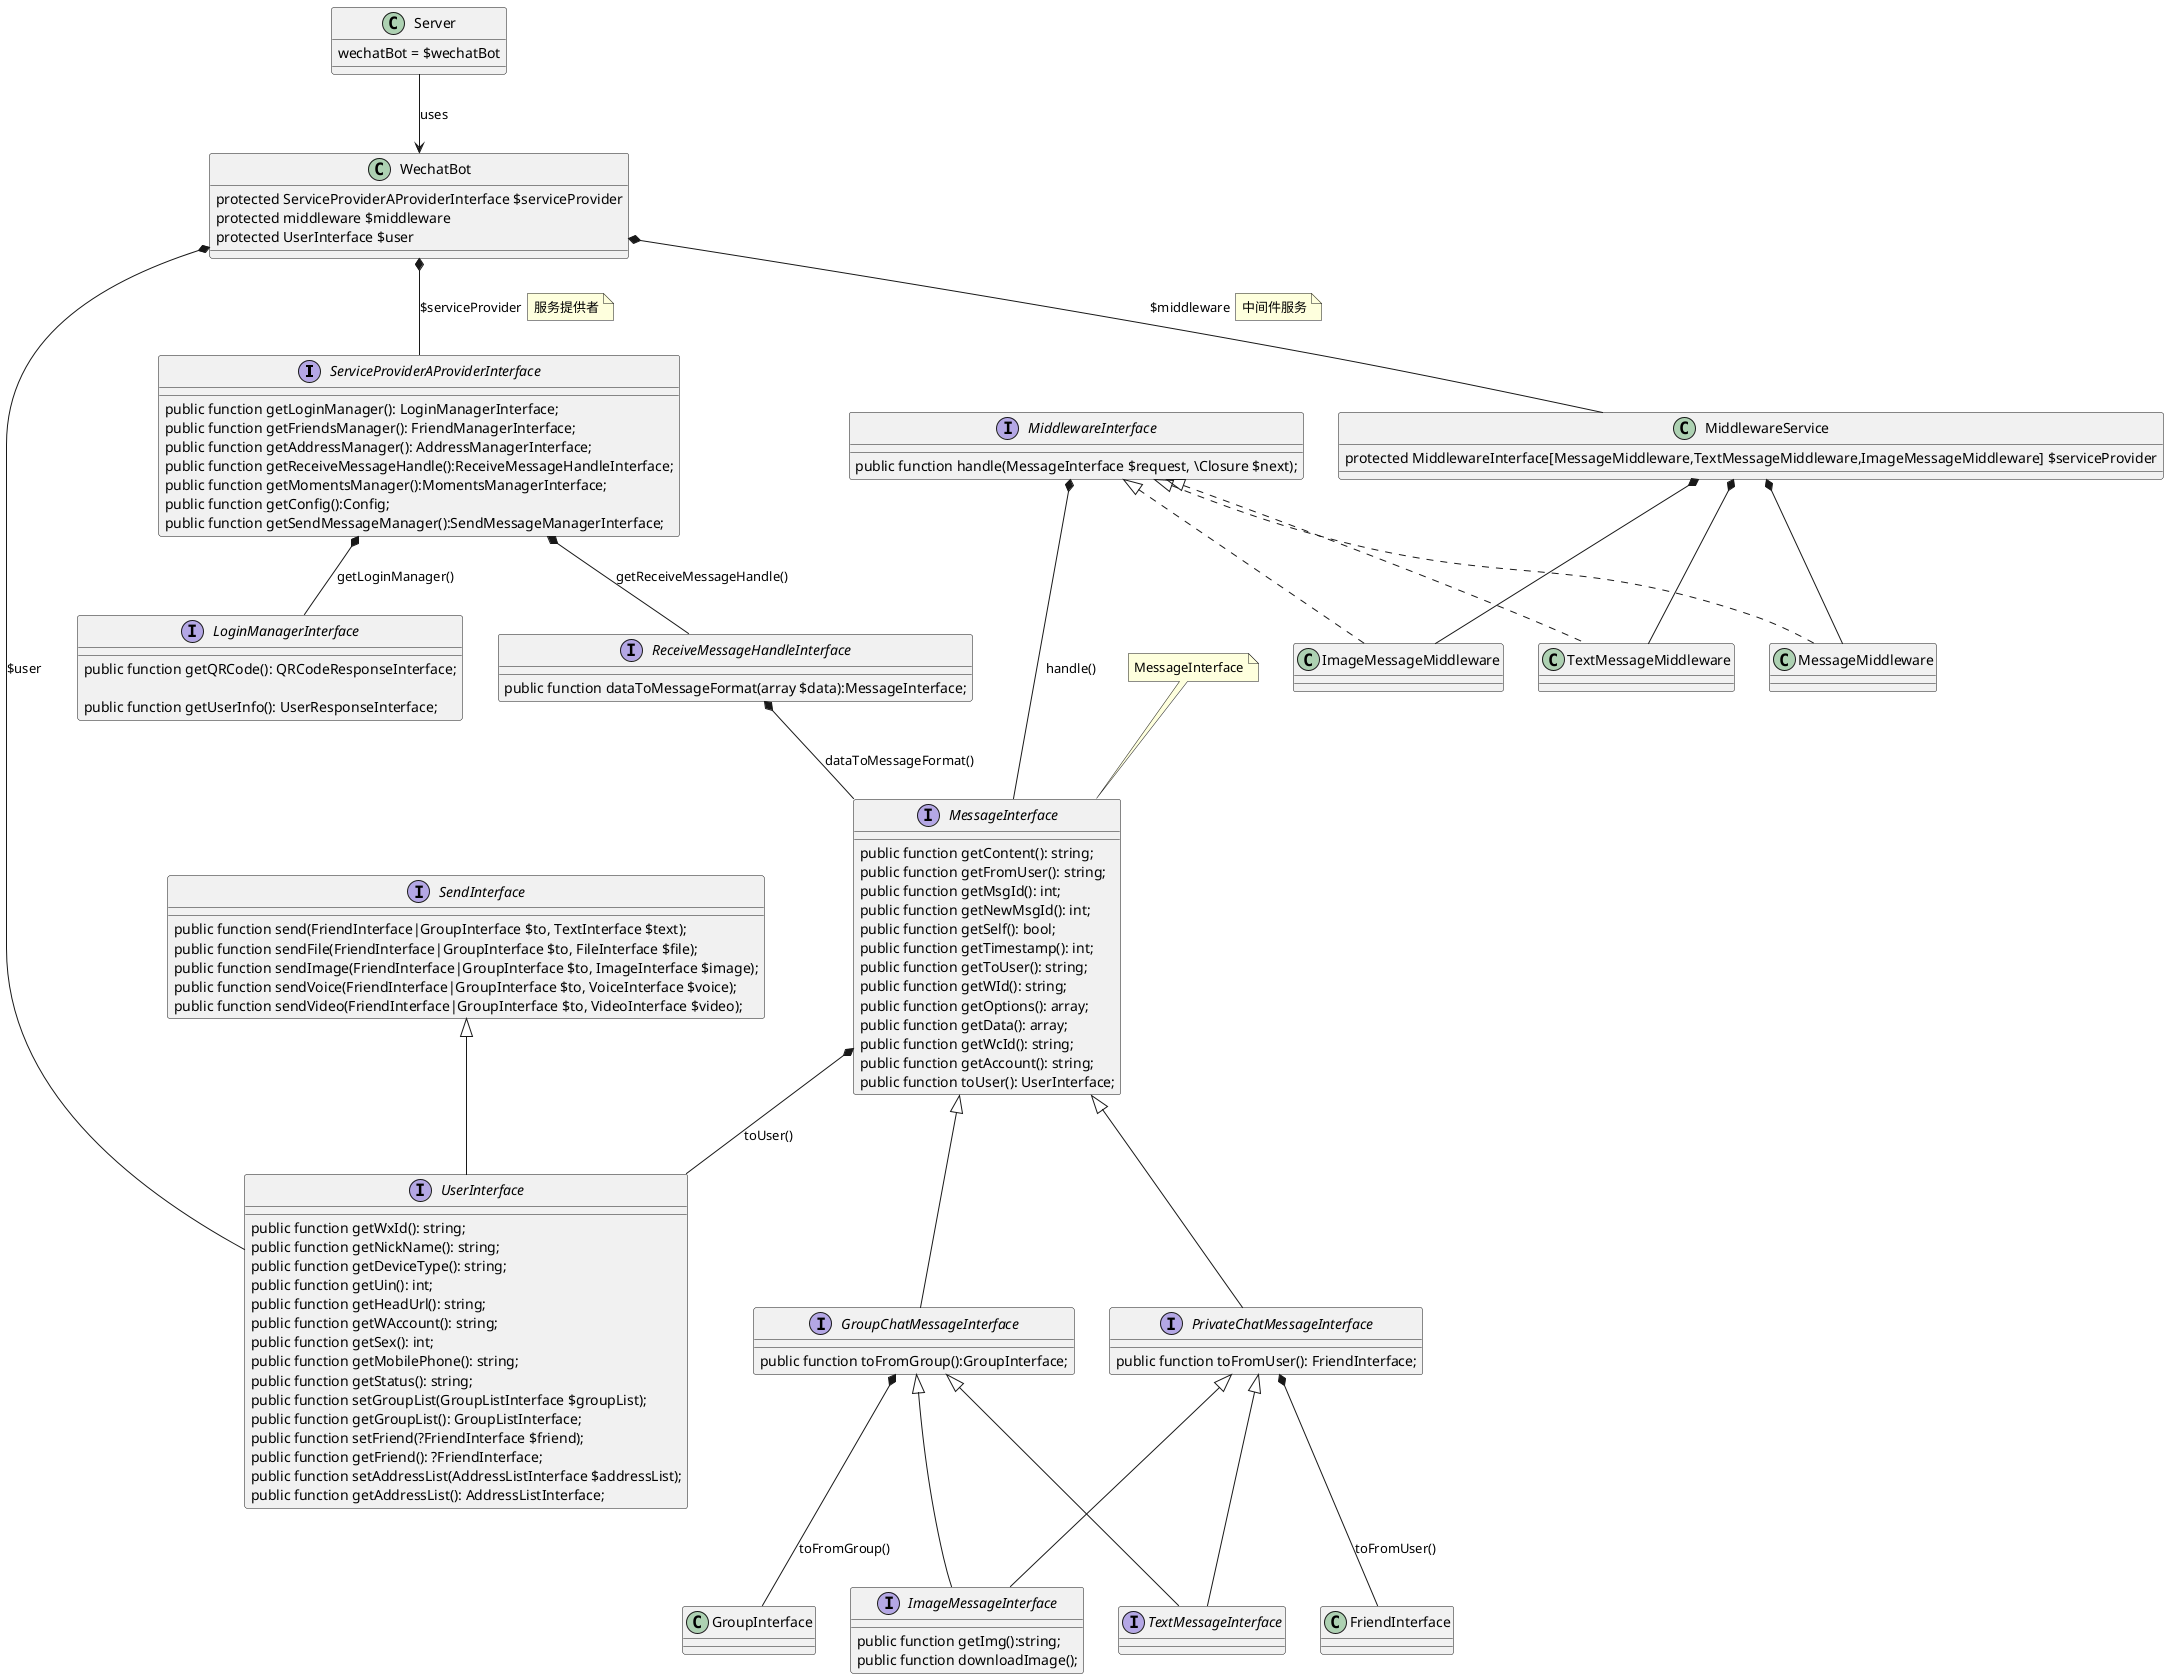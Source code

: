 @startuml

interface ServiceProviderAProviderInterface{
     public function getLoginManager(): LoginManagerInterface;
     public function getFriendsManager(): FriendManagerInterface;
     public function getAddressManager(): AddressManagerInterface;
     public function getReceiveMessageHandle():ReceiveMessageHandleInterface;
     public function getMomentsManager():MomentsManagerInterface;
     public function getConfig():Config;
     public function getSendMessageManager():SendMessageManagerInterface;
}

interface MiddlewareInterface
{
    public function handle(MessageInterface $request, \Closure $next);
}

class MessageMiddleware implements MiddlewareInterface{
}

class TextMessageMiddleware implements MiddlewareInterface{
}

class ImageMessageMiddleware implements MiddlewareInterface{
}

class WechatBot {
    protected ServiceProviderAProviderInterface $serviceProvider
    protected middleware $middleware
    protected UserInterface $user
}

class MiddlewareService {
    protected MiddlewareInterface[MessageMiddleware,TextMessageMiddleware,ImageMessageMiddleware] $serviceProvider
}

interface SendInterface{
    public function send(FriendInterface|GroupInterface $to, TextInterface $text);
    public function sendFile(FriendInterface|GroupInterface $to, FileInterface $file);
    public function sendImage(FriendInterface|GroupInterface $to, ImageInterface $image);
    public function sendVoice(FriendInterface|GroupInterface $to, VoiceInterface $voice);
    public function sendVideo(FriendInterface|GroupInterface $to, VideoInterface $video);
}

interface UserInterface extends SendInterface
{
    public function getWxId(): string;
    public function getNickName(): string;
    public function getDeviceType(): string;
    public function getUin(): int;
    public function getHeadUrl(): string;
    public function getWAccount(): string;
    public function getSex(): int;
    public function getMobilePhone(): string;
    public function getStatus(): string;
    public function setGroupList(GroupListInterface $groupList);
    public function getGroupList(): GroupListInterface;
    public function setFriend(?FriendInterface $friend);
    public function getFriend(): ?FriendInterface;
    public function setAddressList(AddressListInterface $addressList);
    public function getAddressList(): AddressListInterface;

}

interface LoginManagerInterface
{
    public function getQRCode(): QRCodeResponseInterface;

    public function getUserInfo(): UserResponseInterface;
}

interface ReceiveMessageHandleInterface
{
    public function dataToMessageFormat(array $data):MessageInterface;
}


interface MessageInterface
{
    public function getContent(): string;
    public function getFromUser(): string;
    public function getMsgId(): int;
    public function getNewMsgId(): int;
    public function getSelf(): bool;
    public function getTimestamp(): int;
    public function getToUser(): string;
    public function getWId(): string;
    public function getOptions(): array;
    public function getData(): array;
    public function getWcId(): string;
    public function getAccount(): string;
    public function toUser(): UserInterface;
}

note top of MessageInterface : MessageInterface

interface PrivateChatMessageInterface extends MessageInterface
{
    public function toFromUser(): FriendInterface;
}

interface GroupChatMessageInterface extends MessageInterface
{
    public function toFromGroup():GroupInterface;
}
interface TextMessageInterface extends PrivateChatMessageInterface,GroupChatMessageInterface
{
}
interface ImageMessageInterface extends PrivateChatMessageInterface,GroupChatMessageInterface
{
    public function getImg():string;
    public function downloadImage();
}

class Server {
    wechatBot = $wechatBot
}

WechatBot *-- ServiceProviderAProviderInterface : $serviceProvider
note right on link : 服务提供者

WechatBot *-- UserInterface : $user
WechatBot *-- MiddlewareService : $middleware
note right on link : 中间件服务



ServiceProviderAProviderInterface *-- LoginManagerInterface : getLoginManager()
ServiceProviderAProviderInterface *-- ReceiveMessageHandleInterface : getReceiveMessageHandle()

MessageInterface *-- UserInterface : toUser()
PrivateChatMessageInterface *-- FriendInterface : toFromUser()
GroupChatMessageInterface *-- GroupInterface : toFromGroup()

MiddlewareInterface *-- MessageInterface : handle()
MiddlewareService *-- MessageMiddleware
MiddlewareService *-- TextMessageMiddleware
MiddlewareService *-- ImageMessageMiddleware

ReceiveMessageHandleInterface *-- MessageInterface : dataToMessageFormat()


Server -down-> WechatBot : uses

@enduml
